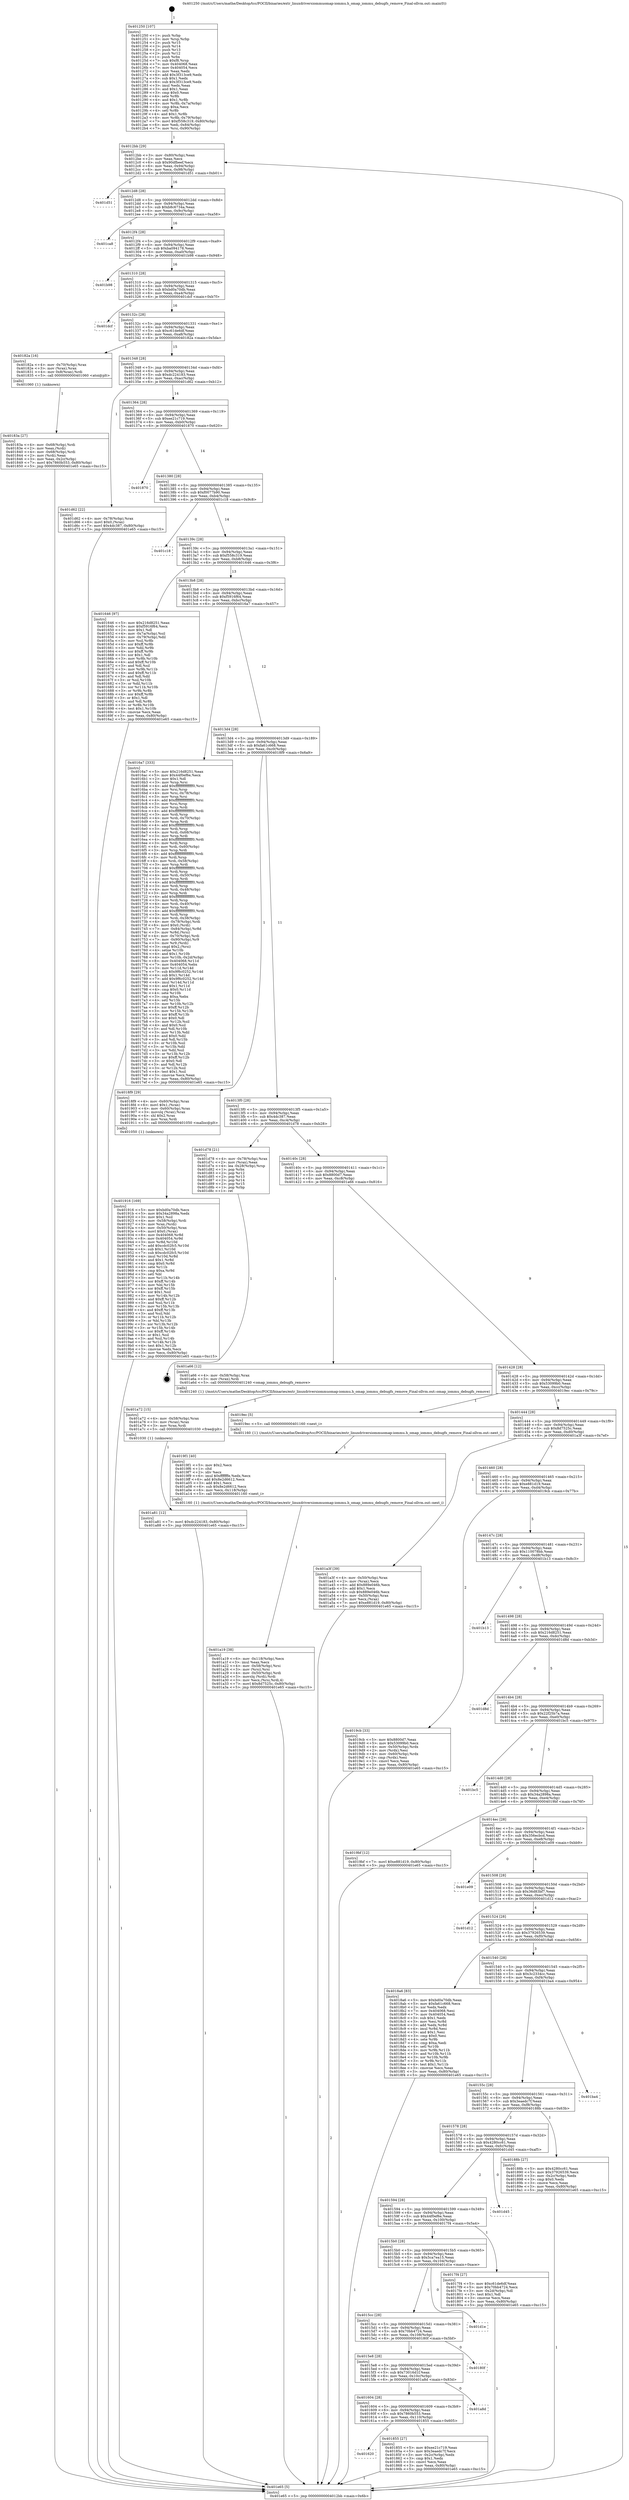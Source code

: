 digraph "0x401250" {
  label = "0x401250 (/mnt/c/Users/mathe/Desktop/tcc/POCII/binaries/extr_linuxdriversiommuomap-iommu.h_omap_iommu_debugfs_remove_Final-ollvm.out::main(0))"
  labelloc = "t"
  node[shape=record]

  Entry [label="",width=0.3,height=0.3,shape=circle,fillcolor=black,style=filled]
  "0x4012bb" [label="{
     0x4012bb [29]\l
     | [instrs]\l
     &nbsp;&nbsp;0x4012bb \<+3\>: mov -0x80(%rbp),%eax\l
     &nbsp;&nbsp;0x4012be \<+2\>: mov %eax,%ecx\l
     &nbsp;&nbsp;0x4012c0 \<+6\>: sub $0x90dfbeef,%ecx\l
     &nbsp;&nbsp;0x4012c6 \<+6\>: mov %eax,-0x94(%rbp)\l
     &nbsp;&nbsp;0x4012cc \<+6\>: mov %ecx,-0x98(%rbp)\l
     &nbsp;&nbsp;0x4012d2 \<+6\>: je 0000000000401d51 \<main+0xb01\>\l
  }"]
  "0x401d51" [label="{
     0x401d51\l
  }", style=dashed]
  "0x4012d8" [label="{
     0x4012d8 [28]\l
     | [instrs]\l
     &nbsp;&nbsp;0x4012d8 \<+5\>: jmp 00000000004012dd \<main+0x8d\>\l
     &nbsp;&nbsp;0x4012dd \<+6\>: mov -0x94(%rbp),%eax\l
     &nbsp;&nbsp;0x4012e3 \<+5\>: sub $0xb8c6734a,%eax\l
     &nbsp;&nbsp;0x4012e8 \<+6\>: mov %eax,-0x9c(%rbp)\l
     &nbsp;&nbsp;0x4012ee \<+6\>: je 0000000000401ca8 \<main+0xa58\>\l
  }"]
  Exit [label="",width=0.3,height=0.3,shape=circle,fillcolor=black,style=filled,peripheries=2]
  "0x401ca8" [label="{
     0x401ca8\l
  }", style=dashed]
  "0x4012f4" [label="{
     0x4012f4 [28]\l
     | [instrs]\l
     &nbsp;&nbsp;0x4012f4 \<+5\>: jmp 00000000004012f9 \<main+0xa9\>\l
     &nbsp;&nbsp;0x4012f9 \<+6\>: mov -0x94(%rbp),%eax\l
     &nbsp;&nbsp;0x4012ff \<+5\>: sub $0xba094178,%eax\l
     &nbsp;&nbsp;0x401304 \<+6\>: mov %eax,-0xa0(%rbp)\l
     &nbsp;&nbsp;0x40130a \<+6\>: je 0000000000401b98 \<main+0x948\>\l
  }"]
  "0x401a81" [label="{
     0x401a81 [12]\l
     | [instrs]\l
     &nbsp;&nbsp;0x401a81 \<+7\>: movl $0xdc224183,-0x80(%rbp)\l
     &nbsp;&nbsp;0x401a88 \<+5\>: jmp 0000000000401e65 \<main+0xc15\>\l
  }"]
  "0x401b98" [label="{
     0x401b98\l
  }", style=dashed]
  "0x401310" [label="{
     0x401310 [28]\l
     | [instrs]\l
     &nbsp;&nbsp;0x401310 \<+5\>: jmp 0000000000401315 \<main+0xc5\>\l
     &nbsp;&nbsp;0x401315 \<+6\>: mov -0x94(%rbp),%eax\l
     &nbsp;&nbsp;0x40131b \<+5\>: sub $0xbd0a70db,%eax\l
     &nbsp;&nbsp;0x401320 \<+6\>: mov %eax,-0xa4(%rbp)\l
     &nbsp;&nbsp;0x401326 \<+6\>: je 0000000000401dcf \<main+0xb7f\>\l
  }"]
  "0x401a72" [label="{
     0x401a72 [15]\l
     | [instrs]\l
     &nbsp;&nbsp;0x401a72 \<+4\>: mov -0x58(%rbp),%rax\l
     &nbsp;&nbsp;0x401a76 \<+3\>: mov (%rax),%rax\l
     &nbsp;&nbsp;0x401a79 \<+3\>: mov %rax,%rdi\l
     &nbsp;&nbsp;0x401a7c \<+5\>: call 0000000000401030 \<free@plt\>\l
     | [calls]\l
     &nbsp;&nbsp;0x401030 \{1\} (unknown)\l
  }"]
  "0x401dcf" [label="{
     0x401dcf\l
  }", style=dashed]
  "0x40132c" [label="{
     0x40132c [28]\l
     | [instrs]\l
     &nbsp;&nbsp;0x40132c \<+5\>: jmp 0000000000401331 \<main+0xe1\>\l
     &nbsp;&nbsp;0x401331 \<+6\>: mov -0x94(%rbp),%eax\l
     &nbsp;&nbsp;0x401337 \<+5\>: sub $0xc61de6df,%eax\l
     &nbsp;&nbsp;0x40133c \<+6\>: mov %eax,-0xa8(%rbp)\l
     &nbsp;&nbsp;0x401342 \<+6\>: je 000000000040182a \<main+0x5da\>\l
  }"]
  "0x401a19" [label="{
     0x401a19 [38]\l
     | [instrs]\l
     &nbsp;&nbsp;0x401a19 \<+6\>: mov -0x118(%rbp),%ecx\l
     &nbsp;&nbsp;0x401a1f \<+3\>: imul %eax,%ecx\l
     &nbsp;&nbsp;0x401a22 \<+4\>: mov -0x58(%rbp),%rsi\l
     &nbsp;&nbsp;0x401a26 \<+3\>: mov (%rsi),%rsi\l
     &nbsp;&nbsp;0x401a29 \<+4\>: mov -0x50(%rbp),%rdi\l
     &nbsp;&nbsp;0x401a2d \<+3\>: movslq (%rdi),%rdi\l
     &nbsp;&nbsp;0x401a30 \<+3\>: mov %ecx,(%rsi,%rdi,4)\l
     &nbsp;&nbsp;0x401a33 \<+7\>: movl $0x8d7525c,-0x80(%rbp)\l
     &nbsp;&nbsp;0x401a3a \<+5\>: jmp 0000000000401e65 \<main+0xc15\>\l
  }"]
  "0x40182a" [label="{
     0x40182a [16]\l
     | [instrs]\l
     &nbsp;&nbsp;0x40182a \<+4\>: mov -0x70(%rbp),%rax\l
     &nbsp;&nbsp;0x40182e \<+3\>: mov (%rax),%rax\l
     &nbsp;&nbsp;0x401831 \<+4\>: mov 0x8(%rax),%rdi\l
     &nbsp;&nbsp;0x401835 \<+5\>: call 0000000000401060 \<atoi@plt\>\l
     | [calls]\l
     &nbsp;&nbsp;0x401060 \{1\} (unknown)\l
  }"]
  "0x401348" [label="{
     0x401348 [28]\l
     | [instrs]\l
     &nbsp;&nbsp;0x401348 \<+5\>: jmp 000000000040134d \<main+0xfd\>\l
     &nbsp;&nbsp;0x40134d \<+6\>: mov -0x94(%rbp),%eax\l
     &nbsp;&nbsp;0x401353 \<+5\>: sub $0xdc224183,%eax\l
     &nbsp;&nbsp;0x401358 \<+6\>: mov %eax,-0xac(%rbp)\l
     &nbsp;&nbsp;0x40135e \<+6\>: je 0000000000401d62 \<main+0xb12\>\l
  }"]
  "0x4019f1" [label="{
     0x4019f1 [40]\l
     | [instrs]\l
     &nbsp;&nbsp;0x4019f1 \<+5\>: mov $0x2,%ecx\l
     &nbsp;&nbsp;0x4019f6 \<+1\>: cltd\l
     &nbsp;&nbsp;0x4019f7 \<+2\>: idiv %ecx\l
     &nbsp;&nbsp;0x4019f9 \<+6\>: imul $0xfffffffe,%edx,%ecx\l
     &nbsp;&nbsp;0x4019ff \<+6\>: add $0x8e2d6612,%ecx\l
     &nbsp;&nbsp;0x401a05 \<+3\>: add $0x1,%ecx\l
     &nbsp;&nbsp;0x401a08 \<+6\>: sub $0x8e2d6612,%ecx\l
     &nbsp;&nbsp;0x401a0e \<+6\>: mov %ecx,-0x118(%rbp)\l
     &nbsp;&nbsp;0x401a14 \<+5\>: call 0000000000401160 \<next_i\>\l
     | [calls]\l
     &nbsp;&nbsp;0x401160 \{1\} (/mnt/c/Users/mathe/Desktop/tcc/POCII/binaries/extr_linuxdriversiommuomap-iommu.h_omap_iommu_debugfs_remove_Final-ollvm.out::next_i)\l
  }"]
  "0x401d62" [label="{
     0x401d62 [22]\l
     | [instrs]\l
     &nbsp;&nbsp;0x401d62 \<+4\>: mov -0x78(%rbp),%rax\l
     &nbsp;&nbsp;0x401d66 \<+6\>: movl $0x0,(%rax)\l
     &nbsp;&nbsp;0x401d6c \<+7\>: movl $0x4dc387,-0x80(%rbp)\l
     &nbsp;&nbsp;0x401d73 \<+5\>: jmp 0000000000401e65 \<main+0xc15\>\l
  }"]
  "0x401364" [label="{
     0x401364 [28]\l
     | [instrs]\l
     &nbsp;&nbsp;0x401364 \<+5\>: jmp 0000000000401369 \<main+0x119\>\l
     &nbsp;&nbsp;0x401369 \<+6\>: mov -0x94(%rbp),%eax\l
     &nbsp;&nbsp;0x40136f \<+5\>: sub $0xee21c719,%eax\l
     &nbsp;&nbsp;0x401374 \<+6\>: mov %eax,-0xb0(%rbp)\l
     &nbsp;&nbsp;0x40137a \<+6\>: je 0000000000401870 \<main+0x620\>\l
  }"]
  "0x401916" [label="{
     0x401916 [169]\l
     | [instrs]\l
     &nbsp;&nbsp;0x401916 \<+5\>: mov $0xbd0a70db,%ecx\l
     &nbsp;&nbsp;0x40191b \<+5\>: mov $0x34a2898a,%edx\l
     &nbsp;&nbsp;0x401920 \<+3\>: mov $0x1,%sil\l
     &nbsp;&nbsp;0x401923 \<+4\>: mov -0x58(%rbp),%rdi\l
     &nbsp;&nbsp;0x401927 \<+3\>: mov %rax,(%rdi)\l
     &nbsp;&nbsp;0x40192a \<+4\>: mov -0x50(%rbp),%rax\l
     &nbsp;&nbsp;0x40192e \<+6\>: movl $0x0,(%rax)\l
     &nbsp;&nbsp;0x401934 \<+8\>: mov 0x404068,%r8d\l
     &nbsp;&nbsp;0x40193c \<+8\>: mov 0x404054,%r9d\l
     &nbsp;&nbsp;0x401944 \<+3\>: mov %r8d,%r10d\l
     &nbsp;&nbsp;0x401947 \<+7\>: add $0xcdc02fc5,%r10d\l
     &nbsp;&nbsp;0x40194e \<+4\>: sub $0x1,%r10d\l
     &nbsp;&nbsp;0x401952 \<+7\>: sub $0xcdc02fc5,%r10d\l
     &nbsp;&nbsp;0x401959 \<+4\>: imul %r10d,%r8d\l
     &nbsp;&nbsp;0x40195d \<+4\>: and $0x1,%r8d\l
     &nbsp;&nbsp;0x401961 \<+4\>: cmp $0x0,%r8d\l
     &nbsp;&nbsp;0x401965 \<+4\>: sete %r11b\l
     &nbsp;&nbsp;0x401969 \<+4\>: cmp $0xa,%r9d\l
     &nbsp;&nbsp;0x40196d \<+3\>: setl %bl\l
     &nbsp;&nbsp;0x401970 \<+3\>: mov %r11b,%r14b\l
     &nbsp;&nbsp;0x401973 \<+4\>: xor $0xff,%r14b\l
     &nbsp;&nbsp;0x401977 \<+3\>: mov %bl,%r15b\l
     &nbsp;&nbsp;0x40197a \<+4\>: xor $0xff,%r15b\l
     &nbsp;&nbsp;0x40197e \<+4\>: xor $0x1,%sil\l
     &nbsp;&nbsp;0x401982 \<+3\>: mov %r14b,%r12b\l
     &nbsp;&nbsp;0x401985 \<+4\>: and $0xff,%r12b\l
     &nbsp;&nbsp;0x401989 \<+3\>: and %sil,%r11b\l
     &nbsp;&nbsp;0x40198c \<+3\>: mov %r15b,%r13b\l
     &nbsp;&nbsp;0x40198f \<+4\>: and $0xff,%r13b\l
     &nbsp;&nbsp;0x401993 \<+3\>: and %sil,%bl\l
     &nbsp;&nbsp;0x401996 \<+3\>: or %r11b,%r12b\l
     &nbsp;&nbsp;0x401999 \<+3\>: or %bl,%r13b\l
     &nbsp;&nbsp;0x40199c \<+3\>: xor %r13b,%r12b\l
     &nbsp;&nbsp;0x40199f \<+3\>: or %r15b,%r14b\l
     &nbsp;&nbsp;0x4019a2 \<+4\>: xor $0xff,%r14b\l
     &nbsp;&nbsp;0x4019a6 \<+4\>: or $0x1,%sil\l
     &nbsp;&nbsp;0x4019aa \<+3\>: and %sil,%r14b\l
     &nbsp;&nbsp;0x4019ad \<+3\>: or %r14b,%r12b\l
     &nbsp;&nbsp;0x4019b0 \<+4\>: test $0x1,%r12b\l
     &nbsp;&nbsp;0x4019b4 \<+3\>: cmovne %edx,%ecx\l
     &nbsp;&nbsp;0x4019b7 \<+3\>: mov %ecx,-0x80(%rbp)\l
     &nbsp;&nbsp;0x4019ba \<+5\>: jmp 0000000000401e65 \<main+0xc15\>\l
  }"]
  "0x401870" [label="{
     0x401870\l
  }", style=dashed]
  "0x401380" [label="{
     0x401380 [28]\l
     | [instrs]\l
     &nbsp;&nbsp;0x401380 \<+5\>: jmp 0000000000401385 \<main+0x135\>\l
     &nbsp;&nbsp;0x401385 \<+6\>: mov -0x94(%rbp),%eax\l
     &nbsp;&nbsp;0x40138b \<+5\>: sub $0xf0077b90,%eax\l
     &nbsp;&nbsp;0x401390 \<+6\>: mov %eax,-0xb4(%rbp)\l
     &nbsp;&nbsp;0x401396 \<+6\>: je 0000000000401c18 \<main+0x9c8\>\l
  }"]
  "0x401620" [label="{
     0x401620\l
  }", style=dashed]
  "0x401c18" [label="{
     0x401c18\l
  }", style=dashed]
  "0x40139c" [label="{
     0x40139c [28]\l
     | [instrs]\l
     &nbsp;&nbsp;0x40139c \<+5\>: jmp 00000000004013a1 \<main+0x151\>\l
     &nbsp;&nbsp;0x4013a1 \<+6\>: mov -0x94(%rbp),%eax\l
     &nbsp;&nbsp;0x4013a7 \<+5\>: sub $0xf558c319,%eax\l
     &nbsp;&nbsp;0x4013ac \<+6\>: mov %eax,-0xb8(%rbp)\l
     &nbsp;&nbsp;0x4013b2 \<+6\>: je 0000000000401646 \<main+0x3f6\>\l
  }"]
  "0x401855" [label="{
     0x401855 [27]\l
     | [instrs]\l
     &nbsp;&nbsp;0x401855 \<+5\>: mov $0xee21c719,%eax\l
     &nbsp;&nbsp;0x40185a \<+5\>: mov $0x3eaedc7f,%ecx\l
     &nbsp;&nbsp;0x40185f \<+3\>: mov -0x2c(%rbp),%edx\l
     &nbsp;&nbsp;0x401862 \<+3\>: cmp $0x1,%edx\l
     &nbsp;&nbsp;0x401865 \<+3\>: cmovl %ecx,%eax\l
     &nbsp;&nbsp;0x401868 \<+3\>: mov %eax,-0x80(%rbp)\l
     &nbsp;&nbsp;0x40186b \<+5\>: jmp 0000000000401e65 \<main+0xc15\>\l
  }"]
  "0x401646" [label="{
     0x401646 [97]\l
     | [instrs]\l
     &nbsp;&nbsp;0x401646 \<+5\>: mov $0x216d8251,%eax\l
     &nbsp;&nbsp;0x40164b \<+5\>: mov $0xf5916f64,%ecx\l
     &nbsp;&nbsp;0x401650 \<+2\>: mov $0x1,%dl\l
     &nbsp;&nbsp;0x401652 \<+4\>: mov -0x7a(%rbp),%sil\l
     &nbsp;&nbsp;0x401656 \<+4\>: mov -0x79(%rbp),%dil\l
     &nbsp;&nbsp;0x40165a \<+3\>: mov %sil,%r8b\l
     &nbsp;&nbsp;0x40165d \<+4\>: xor $0xff,%r8b\l
     &nbsp;&nbsp;0x401661 \<+3\>: mov %dil,%r9b\l
     &nbsp;&nbsp;0x401664 \<+4\>: xor $0xff,%r9b\l
     &nbsp;&nbsp;0x401668 \<+3\>: xor $0x1,%dl\l
     &nbsp;&nbsp;0x40166b \<+3\>: mov %r8b,%r10b\l
     &nbsp;&nbsp;0x40166e \<+4\>: and $0xff,%r10b\l
     &nbsp;&nbsp;0x401672 \<+3\>: and %dl,%sil\l
     &nbsp;&nbsp;0x401675 \<+3\>: mov %r9b,%r11b\l
     &nbsp;&nbsp;0x401678 \<+4\>: and $0xff,%r11b\l
     &nbsp;&nbsp;0x40167c \<+3\>: and %dl,%dil\l
     &nbsp;&nbsp;0x40167f \<+3\>: or %sil,%r10b\l
     &nbsp;&nbsp;0x401682 \<+3\>: or %dil,%r11b\l
     &nbsp;&nbsp;0x401685 \<+3\>: xor %r11b,%r10b\l
     &nbsp;&nbsp;0x401688 \<+3\>: or %r9b,%r8b\l
     &nbsp;&nbsp;0x40168b \<+4\>: xor $0xff,%r8b\l
     &nbsp;&nbsp;0x40168f \<+3\>: or $0x1,%dl\l
     &nbsp;&nbsp;0x401692 \<+3\>: and %dl,%r8b\l
     &nbsp;&nbsp;0x401695 \<+3\>: or %r8b,%r10b\l
     &nbsp;&nbsp;0x401698 \<+4\>: test $0x1,%r10b\l
     &nbsp;&nbsp;0x40169c \<+3\>: cmovne %ecx,%eax\l
     &nbsp;&nbsp;0x40169f \<+3\>: mov %eax,-0x80(%rbp)\l
     &nbsp;&nbsp;0x4016a2 \<+5\>: jmp 0000000000401e65 \<main+0xc15\>\l
  }"]
  "0x4013b8" [label="{
     0x4013b8 [28]\l
     | [instrs]\l
     &nbsp;&nbsp;0x4013b8 \<+5\>: jmp 00000000004013bd \<main+0x16d\>\l
     &nbsp;&nbsp;0x4013bd \<+6\>: mov -0x94(%rbp),%eax\l
     &nbsp;&nbsp;0x4013c3 \<+5\>: sub $0xf5916f64,%eax\l
     &nbsp;&nbsp;0x4013c8 \<+6\>: mov %eax,-0xbc(%rbp)\l
     &nbsp;&nbsp;0x4013ce \<+6\>: je 00000000004016a7 \<main+0x457\>\l
  }"]
  "0x401e65" [label="{
     0x401e65 [5]\l
     | [instrs]\l
     &nbsp;&nbsp;0x401e65 \<+5\>: jmp 00000000004012bb \<main+0x6b\>\l
  }"]
  "0x401250" [label="{
     0x401250 [107]\l
     | [instrs]\l
     &nbsp;&nbsp;0x401250 \<+1\>: push %rbp\l
     &nbsp;&nbsp;0x401251 \<+3\>: mov %rsp,%rbp\l
     &nbsp;&nbsp;0x401254 \<+2\>: push %r15\l
     &nbsp;&nbsp;0x401256 \<+2\>: push %r14\l
     &nbsp;&nbsp;0x401258 \<+2\>: push %r13\l
     &nbsp;&nbsp;0x40125a \<+2\>: push %r12\l
     &nbsp;&nbsp;0x40125c \<+1\>: push %rbx\l
     &nbsp;&nbsp;0x40125d \<+7\>: sub $0xf8,%rsp\l
     &nbsp;&nbsp;0x401264 \<+7\>: mov 0x404068,%eax\l
     &nbsp;&nbsp;0x40126b \<+7\>: mov 0x404054,%ecx\l
     &nbsp;&nbsp;0x401272 \<+2\>: mov %eax,%edx\l
     &nbsp;&nbsp;0x401274 \<+6\>: add $0x3f313ce9,%edx\l
     &nbsp;&nbsp;0x40127a \<+3\>: sub $0x1,%edx\l
     &nbsp;&nbsp;0x40127d \<+6\>: sub $0x3f313ce9,%edx\l
     &nbsp;&nbsp;0x401283 \<+3\>: imul %edx,%eax\l
     &nbsp;&nbsp;0x401286 \<+3\>: and $0x1,%eax\l
     &nbsp;&nbsp;0x401289 \<+3\>: cmp $0x0,%eax\l
     &nbsp;&nbsp;0x40128c \<+4\>: sete %r8b\l
     &nbsp;&nbsp;0x401290 \<+4\>: and $0x1,%r8b\l
     &nbsp;&nbsp;0x401294 \<+4\>: mov %r8b,-0x7a(%rbp)\l
     &nbsp;&nbsp;0x401298 \<+3\>: cmp $0xa,%ecx\l
     &nbsp;&nbsp;0x40129b \<+4\>: setl %r8b\l
     &nbsp;&nbsp;0x40129f \<+4\>: and $0x1,%r8b\l
     &nbsp;&nbsp;0x4012a3 \<+4\>: mov %r8b,-0x79(%rbp)\l
     &nbsp;&nbsp;0x4012a7 \<+7\>: movl $0xf558c319,-0x80(%rbp)\l
     &nbsp;&nbsp;0x4012ae \<+6\>: mov %edi,-0x84(%rbp)\l
     &nbsp;&nbsp;0x4012b4 \<+7\>: mov %rsi,-0x90(%rbp)\l
  }"]
  "0x401604" [label="{
     0x401604 [28]\l
     | [instrs]\l
     &nbsp;&nbsp;0x401604 \<+5\>: jmp 0000000000401609 \<main+0x3b9\>\l
     &nbsp;&nbsp;0x401609 \<+6\>: mov -0x94(%rbp),%eax\l
     &nbsp;&nbsp;0x40160f \<+5\>: sub $0x7860b553,%eax\l
     &nbsp;&nbsp;0x401614 \<+6\>: mov %eax,-0x110(%rbp)\l
     &nbsp;&nbsp;0x40161a \<+6\>: je 0000000000401855 \<main+0x605\>\l
  }"]
  "0x4016a7" [label="{
     0x4016a7 [333]\l
     | [instrs]\l
     &nbsp;&nbsp;0x4016a7 \<+5\>: mov $0x216d8251,%eax\l
     &nbsp;&nbsp;0x4016ac \<+5\>: mov $0x44f0ef6e,%ecx\l
     &nbsp;&nbsp;0x4016b1 \<+2\>: mov $0x1,%dl\l
     &nbsp;&nbsp;0x4016b3 \<+3\>: mov %rsp,%rsi\l
     &nbsp;&nbsp;0x4016b6 \<+4\>: add $0xfffffffffffffff0,%rsi\l
     &nbsp;&nbsp;0x4016ba \<+3\>: mov %rsi,%rsp\l
     &nbsp;&nbsp;0x4016bd \<+4\>: mov %rsi,-0x78(%rbp)\l
     &nbsp;&nbsp;0x4016c1 \<+3\>: mov %rsp,%rsi\l
     &nbsp;&nbsp;0x4016c4 \<+4\>: add $0xfffffffffffffff0,%rsi\l
     &nbsp;&nbsp;0x4016c8 \<+3\>: mov %rsi,%rsp\l
     &nbsp;&nbsp;0x4016cb \<+3\>: mov %rsp,%rdi\l
     &nbsp;&nbsp;0x4016ce \<+4\>: add $0xfffffffffffffff0,%rdi\l
     &nbsp;&nbsp;0x4016d2 \<+3\>: mov %rdi,%rsp\l
     &nbsp;&nbsp;0x4016d5 \<+4\>: mov %rdi,-0x70(%rbp)\l
     &nbsp;&nbsp;0x4016d9 \<+3\>: mov %rsp,%rdi\l
     &nbsp;&nbsp;0x4016dc \<+4\>: add $0xfffffffffffffff0,%rdi\l
     &nbsp;&nbsp;0x4016e0 \<+3\>: mov %rdi,%rsp\l
     &nbsp;&nbsp;0x4016e3 \<+4\>: mov %rdi,-0x68(%rbp)\l
     &nbsp;&nbsp;0x4016e7 \<+3\>: mov %rsp,%rdi\l
     &nbsp;&nbsp;0x4016ea \<+4\>: add $0xfffffffffffffff0,%rdi\l
     &nbsp;&nbsp;0x4016ee \<+3\>: mov %rdi,%rsp\l
     &nbsp;&nbsp;0x4016f1 \<+4\>: mov %rdi,-0x60(%rbp)\l
     &nbsp;&nbsp;0x4016f5 \<+3\>: mov %rsp,%rdi\l
     &nbsp;&nbsp;0x4016f8 \<+4\>: add $0xfffffffffffffff0,%rdi\l
     &nbsp;&nbsp;0x4016fc \<+3\>: mov %rdi,%rsp\l
     &nbsp;&nbsp;0x4016ff \<+4\>: mov %rdi,-0x58(%rbp)\l
     &nbsp;&nbsp;0x401703 \<+3\>: mov %rsp,%rdi\l
     &nbsp;&nbsp;0x401706 \<+4\>: add $0xfffffffffffffff0,%rdi\l
     &nbsp;&nbsp;0x40170a \<+3\>: mov %rdi,%rsp\l
     &nbsp;&nbsp;0x40170d \<+4\>: mov %rdi,-0x50(%rbp)\l
     &nbsp;&nbsp;0x401711 \<+3\>: mov %rsp,%rdi\l
     &nbsp;&nbsp;0x401714 \<+4\>: add $0xfffffffffffffff0,%rdi\l
     &nbsp;&nbsp;0x401718 \<+3\>: mov %rdi,%rsp\l
     &nbsp;&nbsp;0x40171b \<+4\>: mov %rdi,-0x48(%rbp)\l
     &nbsp;&nbsp;0x40171f \<+3\>: mov %rsp,%rdi\l
     &nbsp;&nbsp;0x401722 \<+4\>: add $0xfffffffffffffff0,%rdi\l
     &nbsp;&nbsp;0x401726 \<+3\>: mov %rdi,%rsp\l
     &nbsp;&nbsp;0x401729 \<+4\>: mov %rdi,-0x40(%rbp)\l
     &nbsp;&nbsp;0x40172d \<+3\>: mov %rsp,%rdi\l
     &nbsp;&nbsp;0x401730 \<+4\>: add $0xfffffffffffffff0,%rdi\l
     &nbsp;&nbsp;0x401734 \<+3\>: mov %rdi,%rsp\l
     &nbsp;&nbsp;0x401737 \<+4\>: mov %rdi,-0x38(%rbp)\l
     &nbsp;&nbsp;0x40173b \<+4\>: mov -0x78(%rbp),%rdi\l
     &nbsp;&nbsp;0x40173f \<+6\>: movl $0x0,(%rdi)\l
     &nbsp;&nbsp;0x401745 \<+7\>: mov -0x84(%rbp),%r8d\l
     &nbsp;&nbsp;0x40174c \<+3\>: mov %r8d,(%rsi)\l
     &nbsp;&nbsp;0x40174f \<+4\>: mov -0x70(%rbp),%rdi\l
     &nbsp;&nbsp;0x401753 \<+7\>: mov -0x90(%rbp),%r9\l
     &nbsp;&nbsp;0x40175a \<+3\>: mov %r9,(%rdi)\l
     &nbsp;&nbsp;0x40175d \<+3\>: cmpl $0x2,(%rsi)\l
     &nbsp;&nbsp;0x401760 \<+4\>: setne %r10b\l
     &nbsp;&nbsp;0x401764 \<+4\>: and $0x1,%r10b\l
     &nbsp;&nbsp;0x401768 \<+4\>: mov %r10b,-0x2d(%rbp)\l
     &nbsp;&nbsp;0x40176c \<+8\>: mov 0x404068,%r11d\l
     &nbsp;&nbsp;0x401774 \<+7\>: mov 0x404054,%ebx\l
     &nbsp;&nbsp;0x40177b \<+3\>: mov %r11d,%r14d\l
     &nbsp;&nbsp;0x40177e \<+7\>: sub $0x9f6c0252,%r14d\l
     &nbsp;&nbsp;0x401785 \<+4\>: sub $0x1,%r14d\l
     &nbsp;&nbsp;0x401789 \<+7\>: add $0x9f6c0252,%r14d\l
     &nbsp;&nbsp;0x401790 \<+4\>: imul %r14d,%r11d\l
     &nbsp;&nbsp;0x401794 \<+4\>: and $0x1,%r11d\l
     &nbsp;&nbsp;0x401798 \<+4\>: cmp $0x0,%r11d\l
     &nbsp;&nbsp;0x40179c \<+4\>: sete %r10b\l
     &nbsp;&nbsp;0x4017a0 \<+3\>: cmp $0xa,%ebx\l
     &nbsp;&nbsp;0x4017a3 \<+4\>: setl %r15b\l
     &nbsp;&nbsp;0x4017a7 \<+3\>: mov %r10b,%r12b\l
     &nbsp;&nbsp;0x4017aa \<+4\>: xor $0xff,%r12b\l
     &nbsp;&nbsp;0x4017ae \<+3\>: mov %r15b,%r13b\l
     &nbsp;&nbsp;0x4017b1 \<+4\>: xor $0xff,%r13b\l
     &nbsp;&nbsp;0x4017b5 \<+3\>: xor $0x0,%dl\l
     &nbsp;&nbsp;0x4017b8 \<+3\>: mov %r12b,%sil\l
     &nbsp;&nbsp;0x4017bb \<+4\>: and $0x0,%sil\l
     &nbsp;&nbsp;0x4017bf \<+3\>: and %dl,%r10b\l
     &nbsp;&nbsp;0x4017c2 \<+3\>: mov %r13b,%dil\l
     &nbsp;&nbsp;0x4017c5 \<+4\>: and $0x0,%dil\l
     &nbsp;&nbsp;0x4017c9 \<+3\>: and %dl,%r15b\l
     &nbsp;&nbsp;0x4017cc \<+3\>: or %r10b,%sil\l
     &nbsp;&nbsp;0x4017cf \<+3\>: or %r15b,%dil\l
     &nbsp;&nbsp;0x4017d2 \<+3\>: xor %dil,%sil\l
     &nbsp;&nbsp;0x4017d5 \<+3\>: or %r13b,%r12b\l
     &nbsp;&nbsp;0x4017d8 \<+4\>: xor $0xff,%r12b\l
     &nbsp;&nbsp;0x4017dc \<+3\>: or $0x0,%dl\l
     &nbsp;&nbsp;0x4017df \<+3\>: and %dl,%r12b\l
     &nbsp;&nbsp;0x4017e2 \<+3\>: or %r12b,%sil\l
     &nbsp;&nbsp;0x4017e5 \<+4\>: test $0x1,%sil\l
     &nbsp;&nbsp;0x4017e9 \<+3\>: cmovne %ecx,%eax\l
     &nbsp;&nbsp;0x4017ec \<+3\>: mov %eax,-0x80(%rbp)\l
     &nbsp;&nbsp;0x4017ef \<+5\>: jmp 0000000000401e65 \<main+0xc15\>\l
  }"]
  "0x4013d4" [label="{
     0x4013d4 [28]\l
     | [instrs]\l
     &nbsp;&nbsp;0x4013d4 \<+5\>: jmp 00000000004013d9 \<main+0x189\>\l
     &nbsp;&nbsp;0x4013d9 \<+6\>: mov -0x94(%rbp),%eax\l
     &nbsp;&nbsp;0x4013df \<+5\>: sub $0xfa61c668,%eax\l
     &nbsp;&nbsp;0x4013e4 \<+6\>: mov %eax,-0xc0(%rbp)\l
     &nbsp;&nbsp;0x4013ea \<+6\>: je 00000000004018f9 \<main+0x6a9\>\l
  }"]
  "0x401a8d" [label="{
     0x401a8d\l
  }", style=dashed]
  "0x4015e8" [label="{
     0x4015e8 [28]\l
     | [instrs]\l
     &nbsp;&nbsp;0x4015e8 \<+5\>: jmp 00000000004015ed \<main+0x39d\>\l
     &nbsp;&nbsp;0x4015ed \<+6\>: mov -0x94(%rbp),%eax\l
     &nbsp;&nbsp;0x4015f3 \<+5\>: sub $0x73016d1f,%eax\l
     &nbsp;&nbsp;0x4015f8 \<+6\>: mov %eax,-0x10c(%rbp)\l
     &nbsp;&nbsp;0x4015fe \<+6\>: je 0000000000401a8d \<main+0x83d\>\l
  }"]
  "0x4018f9" [label="{
     0x4018f9 [29]\l
     | [instrs]\l
     &nbsp;&nbsp;0x4018f9 \<+4\>: mov -0x60(%rbp),%rax\l
     &nbsp;&nbsp;0x4018fd \<+6\>: movl $0x1,(%rax)\l
     &nbsp;&nbsp;0x401903 \<+4\>: mov -0x60(%rbp),%rax\l
     &nbsp;&nbsp;0x401907 \<+3\>: movslq (%rax),%rax\l
     &nbsp;&nbsp;0x40190a \<+4\>: shl $0x2,%rax\l
     &nbsp;&nbsp;0x40190e \<+3\>: mov %rax,%rdi\l
     &nbsp;&nbsp;0x401911 \<+5\>: call 0000000000401050 \<malloc@plt\>\l
     | [calls]\l
     &nbsp;&nbsp;0x401050 \{1\} (unknown)\l
  }"]
  "0x4013f0" [label="{
     0x4013f0 [28]\l
     | [instrs]\l
     &nbsp;&nbsp;0x4013f0 \<+5\>: jmp 00000000004013f5 \<main+0x1a5\>\l
     &nbsp;&nbsp;0x4013f5 \<+6\>: mov -0x94(%rbp),%eax\l
     &nbsp;&nbsp;0x4013fb \<+5\>: sub $0x4dc387,%eax\l
     &nbsp;&nbsp;0x401400 \<+6\>: mov %eax,-0xc4(%rbp)\l
     &nbsp;&nbsp;0x401406 \<+6\>: je 0000000000401d78 \<main+0xb28\>\l
  }"]
  "0x40180f" [label="{
     0x40180f\l
  }", style=dashed]
  "0x401d78" [label="{
     0x401d78 [21]\l
     | [instrs]\l
     &nbsp;&nbsp;0x401d78 \<+4\>: mov -0x78(%rbp),%rax\l
     &nbsp;&nbsp;0x401d7c \<+2\>: mov (%rax),%eax\l
     &nbsp;&nbsp;0x401d7e \<+4\>: lea -0x28(%rbp),%rsp\l
     &nbsp;&nbsp;0x401d82 \<+1\>: pop %rbx\l
     &nbsp;&nbsp;0x401d83 \<+2\>: pop %r12\l
     &nbsp;&nbsp;0x401d85 \<+2\>: pop %r13\l
     &nbsp;&nbsp;0x401d87 \<+2\>: pop %r14\l
     &nbsp;&nbsp;0x401d89 \<+2\>: pop %r15\l
     &nbsp;&nbsp;0x401d8b \<+1\>: pop %rbp\l
     &nbsp;&nbsp;0x401d8c \<+1\>: ret\l
  }"]
  "0x40140c" [label="{
     0x40140c [28]\l
     | [instrs]\l
     &nbsp;&nbsp;0x40140c \<+5\>: jmp 0000000000401411 \<main+0x1c1\>\l
     &nbsp;&nbsp;0x401411 \<+6\>: mov -0x94(%rbp),%eax\l
     &nbsp;&nbsp;0x401417 \<+5\>: sub $0x8800d7,%eax\l
     &nbsp;&nbsp;0x40141c \<+6\>: mov %eax,-0xc8(%rbp)\l
     &nbsp;&nbsp;0x401422 \<+6\>: je 0000000000401a66 \<main+0x816\>\l
  }"]
  "0x4015cc" [label="{
     0x4015cc [28]\l
     | [instrs]\l
     &nbsp;&nbsp;0x4015cc \<+5\>: jmp 00000000004015d1 \<main+0x381\>\l
     &nbsp;&nbsp;0x4015d1 \<+6\>: mov -0x94(%rbp),%eax\l
     &nbsp;&nbsp;0x4015d7 \<+5\>: sub $0x70bb4724,%eax\l
     &nbsp;&nbsp;0x4015dc \<+6\>: mov %eax,-0x108(%rbp)\l
     &nbsp;&nbsp;0x4015e2 \<+6\>: je 000000000040180f \<main+0x5bf\>\l
  }"]
  "0x401a66" [label="{
     0x401a66 [12]\l
     | [instrs]\l
     &nbsp;&nbsp;0x401a66 \<+4\>: mov -0x58(%rbp),%rax\l
     &nbsp;&nbsp;0x401a6a \<+3\>: mov (%rax),%rdi\l
     &nbsp;&nbsp;0x401a6d \<+5\>: call 0000000000401240 \<omap_iommu_debugfs_remove\>\l
     | [calls]\l
     &nbsp;&nbsp;0x401240 \{1\} (/mnt/c/Users/mathe/Desktop/tcc/POCII/binaries/extr_linuxdriversiommuomap-iommu.h_omap_iommu_debugfs_remove_Final-ollvm.out::omap_iommu_debugfs_remove)\l
  }"]
  "0x401428" [label="{
     0x401428 [28]\l
     | [instrs]\l
     &nbsp;&nbsp;0x401428 \<+5\>: jmp 000000000040142d \<main+0x1dd\>\l
     &nbsp;&nbsp;0x40142d \<+6\>: mov -0x94(%rbp),%eax\l
     &nbsp;&nbsp;0x401433 \<+5\>: sub $0x53099b0,%eax\l
     &nbsp;&nbsp;0x401438 \<+6\>: mov %eax,-0xcc(%rbp)\l
     &nbsp;&nbsp;0x40143e \<+6\>: je 00000000004019ec \<main+0x79c\>\l
  }"]
  "0x401d1e" [label="{
     0x401d1e\l
  }", style=dashed]
  "0x4019ec" [label="{
     0x4019ec [5]\l
     | [instrs]\l
     &nbsp;&nbsp;0x4019ec \<+5\>: call 0000000000401160 \<next_i\>\l
     | [calls]\l
     &nbsp;&nbsp;0x401160 \{1\} (/mnt/c/Users/mathe/Desktop/tcc/POCII/binaries/extr_linuxdriversiommuomap-iommu.h_omap_iommu_debugfs_remove_Final-ollvm.out::next_i)\l
  }"]
  "0x401444" [label="{
     0x401444 [28]\l
     | [instrs]\l
     &nbsp;&nbsp;0x401444 \<+5\>: jmp 0000000000401449 \<main+0x1f9\>\l
     &nbsp;&nbsp;0x401449 \<+6\>: mov -0x94(%rbp),%eax\l
     &nbsp;&nbsp;0x40144f \<+5\>: sub $0x8d7525c,%eax\l
     &nbsp;&nbsp;0x401454 \<+6\>: mov %eax,-0xd0(%rbp)\l
     &nbsp;&nbsp;0x40145a \<+6\>: je 0000000000401a3f \<main+0x7ef\>\l
  }"]
  "0x40183a" [label="{
     0x40183a [27]\l
     | [instrs]\l
     &nbsp;&nbsp;0x40183a \<+4\>: mov -0x68(%rbp),%rdi\l
     &nbsp;&nbsp;0x40183e \<+2\>: mov %eax,(%rdi)\l
     &nbsp;&nbsp;0x401840 \<+4\>: mov -0x68(%rbp),%rdi\l
     &nbsp;&nbsp;0x401844 \<+2\>: mov (%rdi),%eax\l
     &nbsp;&nbsp;0x401846 \<+3\>: mov %eax,-0x2c(%rbp)\l
     &nbsp;&nbsp;0x401849 \<+7\>: movl $0x7860b553,-0x80(%rbp)\l
     &nbsp;&nbsp;0x401850 \<+5\>: jmp 0000000000401e65 \<main+0xc15\>\l
  }"]
  "0x401a3f" [label="{
     0x401a3f [39]\l
     | [instrs]\l
     &nbsp;&nbsp;0x401a3f \<+4\>: mov -0x50(%rbp),%rax\l
     &nbsp;&nbsp;0x401a43 \<+2\>: mov (%rax),%ecx\l
     &nbsp;&nbsp;0x401a45 \<+6\>: add $0x889e046b,%ecx\l
     &nbsp;&nbsp;0x401a4b \<+3\>: add $0x1,%ecx\l
     &nbsp;&nbsp;0x401a4e \<+6\>: sub $0x889e046b,%ecx\l
     &nbsp;&nbsp;0x401a54 \<+4\>: mov -0x50(%rbp),%rax\l
     &nbsp;&nbsp;0x401a58 \<+2\>: mov %ecx,(%rax)\l
     &nbsp;&nbsp;0x401a5a \<+7\>: movl $0xe881d19,-0x80(%rbp)\l
     &nbsp;&nbsp;0x401a61 \<+5\>: jmp 0000000000401e65 \<main+0xc15\>\l
  }"]
  "0x401460" [label="{
     0x401460 [28]\l
     | [instrs]\l
     &nbsp;&nbsp;0x401460 \<+5\>: jmp 0000000000401465 \<main+0x215\>\l
     &nbsp;&nbsp;0x401465 \<+6\>: mov -0x94(%rbp),%eax\l
     &nbsp;&nbsp;0x40146b \<+5\>: sub $0xe881d19,%eax\l
     &nbsp;&nbsp;0x401470 \<+6\>: mov %eax,-0xd4(%rbp)\l
     &nbsp;&nbsp;0x401476 \<+6\>: je 00000000004019cb \<main+0x77b\>\l
  }"]
  "0x4015b0" [label="{
     0x4015b0 [28]\l
     | [instrs]\l
     &nbsp;&nbsp;0x4015b0 \<+5\>: jmp 00000000004015b5 \<main+0x365\>\l
     &nbsp;&nbsp;0x4015b5 \<+6\>: mov -0x94(%rbp),%eax\l
     &nbsp;&nbsp;0x4015bb \<+5\>: sub $0x5ca7ea15,%eax\l
     &nbsp;&nbsp;0x4015c0 \<+6\>: mov %eax,-0x104(%rbp)\l
     &nbsp;&nbsp;0x4015c6 \<+6\>: je 0000000000401d1e \<main+0xace\>\l
  }"]
  "0x4019cb" [label="{
     0x4019cb [33]\l
     | [instrs]\l
     &nbsp;&nbsp;0x4019cb \<+5\>: mov $0x8800d7,%eax\l
     &nbsp;&nbsp;0x4019d0 \<+5\>: mov $0x53099b0,%ecx\l
     &nbsp;&nbsp;0x4019d5 \<+4\>: mov -0x50(%rbp),%rdx\l
     &nbsp;&nbsp;0x4019d9 \<+2\>: mov (%rdx),%esi\l
     &nbsp;&nbsp;0x4019db \<+4\>: mov -0x60(%rbp),%rdx\l
     &nbsp;&nbsp;0x4019df \<+2\>: cmp (%rdx),%esi\l
     &nbsp;&nbsp;0x4019e1 \<+3\>: cmovl %ecx,%eax\l
     &nbsp;&nbsp;0x4019e4 \<+3\>: mov %eax,-0x80(%rbp)\l
     &nbsp;&nbsp;0x4019e7 \<+5\>: jmp 0000000000401e65 \<main+0xc15\>\l
  }"]
  "0x40147c" [label="{
     0x40147c [28]\l
     | [instrs]\l
     &nbsp;&nbsp;0x40147c \<+5\>: jmp 0000000000401481 \<main+0x231\>\l
     &nbsp;&nbsp;0x401481 \<+6\>: mov -0x94(%rbp),%eax\l
     &nbsp;&nbsp;0x401487 \<+5\>: sub $0x110078bb,%eax\l
     &nbsp;&nbsp;0x40148c \<+6\>: mov %eax,-0xd8(%rbp)\l
     &nbsp;&nbsp;0x401492 \<+6\>: je 0000000000401b13 \<main+0x8c3\>\l
  }"]
  "0x4017f4" [label="{
     0x4017f4 [27]\l
     | [instrs]\l
     &nbsp;&nbsp;0x4017f4 \<+5\>: mov $0xc61de6df,%eax\l
     &nbsp;&nbsp;0x4017f9 \<+5\>: mov $0x70bb4724,%ecx\l
     &nbsp;&nbsp;0x4017fe \<+3\>: mov -0x2d(%rbp),%dl\l
     &nbsp;&nbsp;0x401801 \<+3\>: test $0x1,%dl\l
     &nbsp;&nbsp;0x401804 \<+3\>: cmovne %ecx,%eax\l
     &nbsp;&nbsp;0x401807 \<+3\>: mov %eax,-0x80(%rbp)\l
     &nbsp;&nbsp;0x40180a \<+5\>: jmp 0000000000401e65 \<main+0xc15\>\l
  }"]
  "0x401b13" [label="{
     0x401b13\l
  }", style=dashed]
  "0x401498" [label="{
     0x401498 [28]\l
     | [instrs]\l
     &nbsp;&nbsp;0x401498 \<+5\>: jmp 000000000040149d \<main+0x24d\>\l
     &nbsp;&nbsp;0x40149d \<+6\>: mov -0x94(%rbp),%eax\l
     &nbsp;&nbsp;0x4014a3 \<+5\>: sub $0x216d8251,%eax\l
     &nbsp;&nbsp;0x4014a8 \<+6\>: mov %eax,-0xdc(%rbp)\l
     &nbsp;&nbsp;0x4014ae \<+6\>: je 0000000000401d8d \<main+0xb3d\>\l
  }"]
  "0x401594" [label="{
     0x401594 [28]\l
     | [instrs]\l
     &nbsp;&nbsp;0x401594 \<+5\>: jmp 0000000000401599 \<main+0x349\>\l
     &nbsp;&nbsp;0x401599 \<+6\>: mov -0x94(%rbp),%eax\l
     &nbsp;&nbsp;0x40159f \<+5\>: sub $0x44f0ef6e,%eax\l
     &nbsp;&nbsp;0x4015a4 \<+6\>: mov %eax,-0x100(%rbp)\l
     &nbsp;&nbsp;0x4015aa \<+6\>: je 00000000004017f4 \<main+0x5a4\>\l
  }"]
  "0x401d8d" [label="{
     0x401d8d\l
  }", style=dashed]
  "0x4014b4" [label="{
     0x4014b4 [28]\l
     | [instrs]\l
     &nbsp;&nbsp;0x4014b4 \<+5\>: jmp 00000000004014b9 \<main+0x269\>\l
     &nbsp;&nbsp;0x4014b9 \<+6\>: mov -0x94(%rbp),%eax\l
     &nbsp;&nbsp;0x4014bf \<+5\>: sub $0x22f25b7a,%eax\l
     &nbsp;&nbsp;0x4014c4 \<+6\>: mov %eax,-0xe0(%rbp)\l
     &nbsp;&nbsp;0x4014ca \<+6\>: je 0000000000401bc5 \<main+0x975\>\l
  }"]
  "0x401d45" [label="{
     0x401d45\l
  }", style=dashed]
  "0x401bc5" [label="{
     0x401bc5\l
  }", style=dashed]
  "0x4014d0" [label="{
     0x4014d0 [28]\l
     | [instrs]\l
     &nbsp;&nbsp;0x4014d0 \<+5\>: jmp 00000000004014d5 \<main+0x285\>\l
     &nbsp;&nbsp;0x4014d5 \<+6\>: mov -0x94(%rbp),%eax\l
     &nbsp;&nbsp;0x4014db \<+5\>: sub $0x34a2898a,%eax\l
     &nbsp;&nbsp;0x4014e0 \<+6\>: mov %eax,-0xe4(%rbp)\l
     &nbsp;&nbsp;0x4014e6 \<+6\>: je 00000000004019bf \<main+0x76f\>\l
  }"]
  "0x401578" [label="{
     0x401578 [28]\l
     | [instrs]\l
     &nbsp;&nbsp;0x401578 \<+5\>: jmp 000000000040157d \<main+0x32d\>\l
     &nbsp;&nbsp;0x40157d \<+6\>: mov -0x94(%rbp),%eax\l
     &nbsp;&nbsp;0x401583 \<+5\>: sub $0x4280cc61,%eax\l
     &nbsp;&nbsp;0x401588 \<+6\>: mov %eax,-0xfc(%rbp)\l
     &nbsp;&nbsp;0x40158e \<+6\>: je 0000000000401d45 \<main+0xaf5\>\l
  }"]
  "0x4019bf" [label="{
     0x4019bf [12]\l
     | [instrs]\l
     &nbsp;&nbsp;0x4019bf \<+7\>: movl $0xe881d19,-0x80(%rbp)\l
     &nbsp;&nbsp;0x4019c6 \<+5\>: jmp 0000000000401e65 \<main+0xc15\>\l
  }"]
  "0x4014ec" [label="{
     0x4014ec [28]\l
     | [instrs]\l
     &nbsp;&nbsp;0x4014ec \<+5\>: jmp 00000000004014f1 \<main+0x2a1\>\l
     &nbsp;&nbsp;0x4014f1 \<+6\>: mov -0x94(%rbp),%eax\l
     &nbsp;&nbsp;0x4014f7 \<+5\>: sub $0x356ecbcd,%eax\l
     &nbsp;&nbsp;0x4014fc \<+6\>: mov %eax,-0xe8(%rbp)\l
     &nbsp;&nbsp;0x401502 \<+6\>: je 0000000000401e09 \<main+0xbb9\>\l
  }"]
  "0x40188b" [label="{
     0x40188b [27]\l
     | [instrs]\l
     &nbsp;&nbsp;0x40188b \<+5\>: mov $0x4280cc61,%eax\l
     &nbsp;&nbsp;0x401890 \<+5\>: mov $0x37926539,%ecx\l
     &nbsp;&nbsp;0x401895 \<+3\>: mov -0x2c(%rbp),%edx\l
     &nbsp;&nbsp;0x401898 \<+3\>: cmp $0x0,%edx\l
     &nbsp;&nbsp;0x40189b \<+3\>: cmove %ecx,%eax\l
     &nbsp;&nbsp;0x40189e \<+3\>: mov %eax,-0x80(%rbp)\l
     &nbsp;&nbsp;0x4018a1 \<+5\>: jmp 0000000000401e65 \<main+0xc15\>\l
  }"]
  "0x401e09" [label="{
     0x401e09\l
  }", style=dashed]
  "0x401508" [label="{
     0x401508 [28]\l
     | [instrs]\l
     &nbsp;&nbsp;0x401508 \<+5\>: jmp 000000000040150d \<main+0x2bd\>\l
     &nbsp;&nbsp;0x40150d \<+6\>: mov -0x94(%rbp),%eax\l
     &nbsp;&nbsp;0x401513 \<+5\>: sub $0x36d83bf7,%eax\l
     &nbsp;&nbsp;0x401518 \<+6\>: mov %eax,-0xec(%rbp)\l
     &nbsp;&nbsp;0x40151e \<+6\>: je 0000000000401d12 \<main+0xac2\>\l
  }"]
  "0x40155c" [label="{
     0x40155c [28]\l
     | [instrs]\l
     &nbsp;&nbsp;0x40155c \<+5\>: jmp 0000000000401561 \<main+0x311\>\l
     &nbsp;&nbsp;0x401561 \<+6\>: mov -0x94(%rbp),%eax\l
     &nbsp;&nbsp;0x401567 \<+5\>: sub $0x3eaedc7f,%eax\l
     &nbsp;&nbsp;0x40156c \<+6\>: mov %eax,-0xf8(%rbp)\l
     &nbsp;&nbsp;0x401572 \<+6\>: je 000000000040188b \<main+0x63b\>\l
  }"]
  "0x401d12" [label="{
     0x401d12\l
  }", style=dashed]
  "0x401524" [label="{
     0x401524 [28]\l
     | [instrs]\l
     &nbsp;&nbsp;0x401524 \<+5\>: jmp 0000000000401529 \<main+0x2d9\>\l
     &nbsp;&nbsp;0x401529 \<+6\>: mov -0x94(%rbp),%eax\l
     &nbsp;&nbsp;0x40152f \<+5\>: sub $0x37926539,%eax\l
     &nbsp;&nbsp;0x401534 \<+6\>: mov %eax,-0xf0(%rbp)\l
     &nbsp;&nbsp;0x40153a \<+6\>: je 00000000004018a6 \<main+0x656\>\l
  }"]
  "0x401ba4" [label="{
     0x401ba4\l
  }", style=dashed]
  "0x4018a6" [label="{
     0x4018a6 [83]\l
     | [instrs]\l
     &nbsp;&nbsp;0x4018a6 \<+5\>: mov $0xbd0a70db,%eax\l
     &nbsp;&nbsp;0x4018ab \<+5\>: mov $0xfa61c668,%ecx\l
     &nbsp;&nbsp;0x4018b0 \<+2\>: xor %edx,%edx\l
     &nbsp;&nbsp;0x4018b2 \<+7\>: mov 0x404068,%esi\l
     &nbsp;&nbsp;0x4018b9 \<+7\>: mov 0x404054,%edi\l
     &nbsp;&nbsp;0x4018c0 \<+3\>: sub $0x1,%edx\l
     &nbsp;&nbsp;0x4018c3 \<+3\>: mov %esi,%r8d\l
     &nbsp;&nbsp;0x4018c6 \<+3\>: add %edx,%r8d\l
     &nbsp;&nbsp;0x4018c9 \<+4\>: imul %r8d,%esi\l
     &nbsp;&nbsp;0x4018cd \<+3\>: and $0x1,%esi\l
     &nbsp;&nbsp;0x4018d0 \<+3\>: cmp $0x0,%esi\l
     &nbsp;&nbsp;0x4018d3 \<+4\>: sete %r9b\l
     &nbsp;&nbsp;0x4018d7 \<+3\>: cmp $0xa,%edi\l
     &nbsp;&nbsp;0x4018da \<+4\>: setl %r10b\l
     &nbsp;&nbsp;0x4018de \<+3\>: mov %r9b,%r11b\l
     &nbsp;&nbsp;0x4018e1 \<+3\>: and %r10b,%r11b\l
     &nbsp;&nbsp;0x4018e4 \<+3\>: xor %r10b,%r9b\l
     &nbsp;&nbsp;0x4018e7 \<+3\>: or %r9b,%r11b\l
     &nbsp;&nbsp;0x4018ea \<+4\>: test $0x1,%r11b\l
     &nbsp;&nbsp;0x4018ee \<+3\>: cmovne %ecx,%eax\l
     &nbsp;&nbsp;0x4018f1 \<+3\>: mov %eax,-0x80(%rbp)\l
     &nbsp;&nbsp;0x4018f4 \<+5\>: jmp 0000000000401e65 \<main+0xc15\>\l
  }"]
  "0x401540" [label="{
     0x401540 [28]\l
     | [instrs]\l
     &nbsp;&nbsp;0x401540 \<+5\>: jmp 0000000000401545 \<main+0x2f5\>\l
     &nbsp;&nbsp;0x401545 \<+6\>: mov -0x94(%rbp),%eax\l
     &nbsp;&nbsp;0x40154b \<+5\>: sub $0x3c2334cc,%eax\l
     &nbsp;&nbsp;0x401550 \<+6\>: mov %eax,-0xf4(%rbp)\l
     &nbsp;&nbsp;0x401556 \<+6\>: je 0000000000401ba4 \<main+0x954\>\l
  }"]
  Entry -> "0x401250" [label=" 1"]
  "0x4012bb" -> "0x401d51" [label=" 0"]
  "0x4012bb" -> "0x4012d8" [label=" 16"]
  "0x401d78" -> Exit [label=" 1"]
  "0x4012d8" -> "0x401ca8" [label=" 0"]
  "0x4012d8" -> "0x4012f4" [label=" 16"]
  "0x401d62" -> "0x401e65" [label=" 1"]
  "0x4012f4" -> "0x401b98" [label=" 0"]
  "0x4012f4" -> "0x401310" [label=" 16"]
  "0x401a81" -> "0x401e65" [label=" 1"]
  "0x401310" -> "0x401dcf" [label=" 0"]
  "0x401310" -> "0x40132c" [label=" 16"]
  "0x401a72" -> "0x401a81" [label=" 1"]
  "0x40132c" -> "0x40182a" [label=" 1"]
  "0x40132c" -> "0x401348" [label=" 15"]
  "0x401a66" -> "0x401a72" [label=" 1"]
  "0x401348" -> "0x401d62" [label=" 1"]
  "0x401348" -> "0x401364" [label=" 14"]
  "0x401a3f" -> "0x401e65" [label=" 1"]
  "0x401364" -> "0x401870" [label=" 0"]
  "0x401364" -> "0x401380" [label=" 14"]
  "0x401a19" -> "0x401e65" [label=" 1"]
  "0x401380" -> "0x401c18" [label=" 0"]
  "0x401380" -> "0x40139c" [label=" 14"]
  "0x4019f1" -> "0x401a19" [label=" 1"]
  "0x40139c" -> "0x401646" [label=" 1"]
  "0x40139c" -> "0x4013b8" [label=" 13"]
  "0x401646" -> "0x401e65" [label=" 1"]
  "0x401250" -> "0x4012bb" [label=" 1"]
  "0x401e65" -> "0x4012bb" [label=" 15"]
  "0x4019ec" -> "0x4019f1" [label=" 1"]
  "0x4013b8" -> "0x4016a7" [label=" 1"]
  "0x4013b8" -> "0x4013d4" [label=" 12"]
  "0x4019bf" -> "0x401e65" [label=" 1"]
  "0x4016a7" -> "0x401e65" [label=" 1"]
  "0x401916" -> "0x401e65" [label=" 1"]
  "0x4013d4" -> "0x4018f9" [label=" 1"]
  "0x4013d4" -> "0x4013f0" [label=" 11"]
  "0x4018a6" -> "0x401e65" [label=" 1"]
  "0x4013f0" -> "0x401d78" [label=" 1"]
  "0x4013f0" -> "0x40140c" [label=" 10"]
  "0x40188b" -> "0x401e65" [label=" 1"]
  "0x40140c" -> "0x401a66" [label=" 1"]
  "0x40140c" -> "0x401428" [label=" 9"]
  "0x401604" -> "0x401620" [label=" 0"]
  "0x401428" -> "0x4019ec" [label=" 1"]
  "0x401428" -> "0x401444" [label=" 8"]
  "0x401604" -> "0x401855" [label=" 1"]
  "0x401444" -> "0x401a3f" [label=" 1"]
  "0x401444" -> "0x401460" [label=" 7"]
  "0x4015e8" -> "0x401604" [label=" 1"]
  "0x401460" -> "0x4019cb" [label=" 2"]
  "0x401460" -> "0x40147c" [label=" 5"]
  "0x4015e8" -> "0x401a8d" [label=" 0"]
  "0x40147c" -> "0x401b13" [label=" 0"]
  "0x40147c" -> "0x401498" [label=" 5"]
  "0x4018f9" -> "0x401916" [label=" 1"]
  "0x401498" -> "0x401d8d" [label=" 0"]
  "0x401498" -> "0x4014b4" [label=" 5"]
  "0x4015cc" -> "0x40180f" [label=" 0"]
  "0x4014b4" -> "0x401bc5" [label=" 0"]
  "0x4014b4" -> "0x4014d0" [label=" 5"]
  "0x401855" -> "0x401e65" [label=" 1"]
  "0x4014d0" -> "0x4019bf" [label=" 1"]
  "0x4014d0" -> "0x4014ec" [label=" 4"]
  "0x4015b0" -> "0x401d1e" [label=" 0"]
  "0x4014ec" -> "0x401e09" [label=" 0"]
  "0x4014ec" -> "0x401508" [label=" 4"]
  "0x4019cb" -> "0x401e65" [label=" 2"]
  "0x401508" -> "0x401d12" [label=" 0"]
  "0x401508" -> "0x401524" [label=" 4"]
  "0x40182a" -> "0x40183a" [label=" 1"]
  "0x401524" -> "0x4018a6" [label=" 1"]
  "0x401524" -> "0x401540" [label=" 3"]
  "0x4017f4" -> "0x401e65" [label=" 1"]
  "0x401540" -> "0x401ba4" [label=" 0"]
  "0x401540" -> "0x40155c" [label=" 3"]
  "0x40183a" -> "0x401e65" [label=" 1"]
  "0x40155c" -> "0x40188b" [label=" 1"]
  "0x40155c" -> "0x401578" [label=" 2"]
  "0x4015b0" -> "0x4015cc" [label=" 1"]
  "0x401578" -> "0x401d45" [label=" 0"]
  "0x401578" -> "0x401594" [label=" 2"]
  "0x4015cc" -> "0x4015e8" [label=" 1"]
  "0x401594" -> "0x4017f4" [label=" 1"]
  "0x401594" -> "0x4015b0" [label=" 1"]
}
